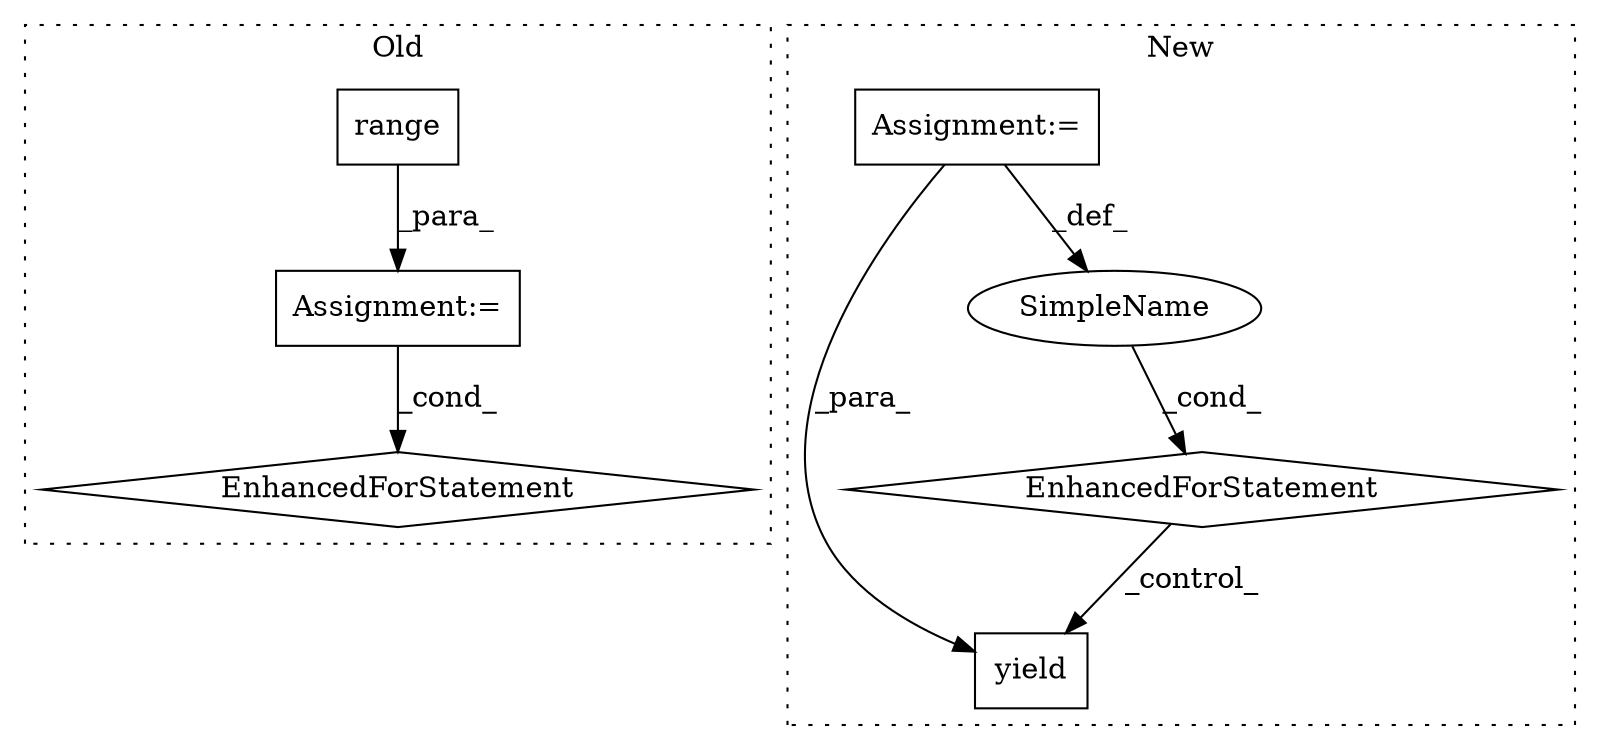 digraph G {
subgraph cluster0 {
1 [label="range" a="32" s="2035,2077" l="6,1" shape="box"];
3 [label="Assignment:=" a="7" s="1974,2078" l="53,2" shape="box"];
4 [label="EnhancedForStatement" a="70" s="1974,2078" l="53,2" shape="diamond"];
label = "Old";
style="dotted";
}
subgraph cluster1 {
2 [label="yield" a="112" s="1200" l="16" shape="box"];
5 [label="EnhancedForStatement" a="70" s="1101,1188" l="69,2" shape="diamond"];
6 [label="Assignment:=" a="7" s="1025,1091" l="53,2" shape="box"];
7 [label="SimpleName" a="42" s="1174" l="1" shape="ellipse"];
label = "New";
style="dotted";
}
1 -> 3 [label="_para_"];
3 -> 4 [label="_cond_"];
5 -> 2 [label="_control_"];
6 -> 7 [label="_def_"];
6 -> 2 [label="_para_"];
7 -> 5 [label="_cond_"];
}